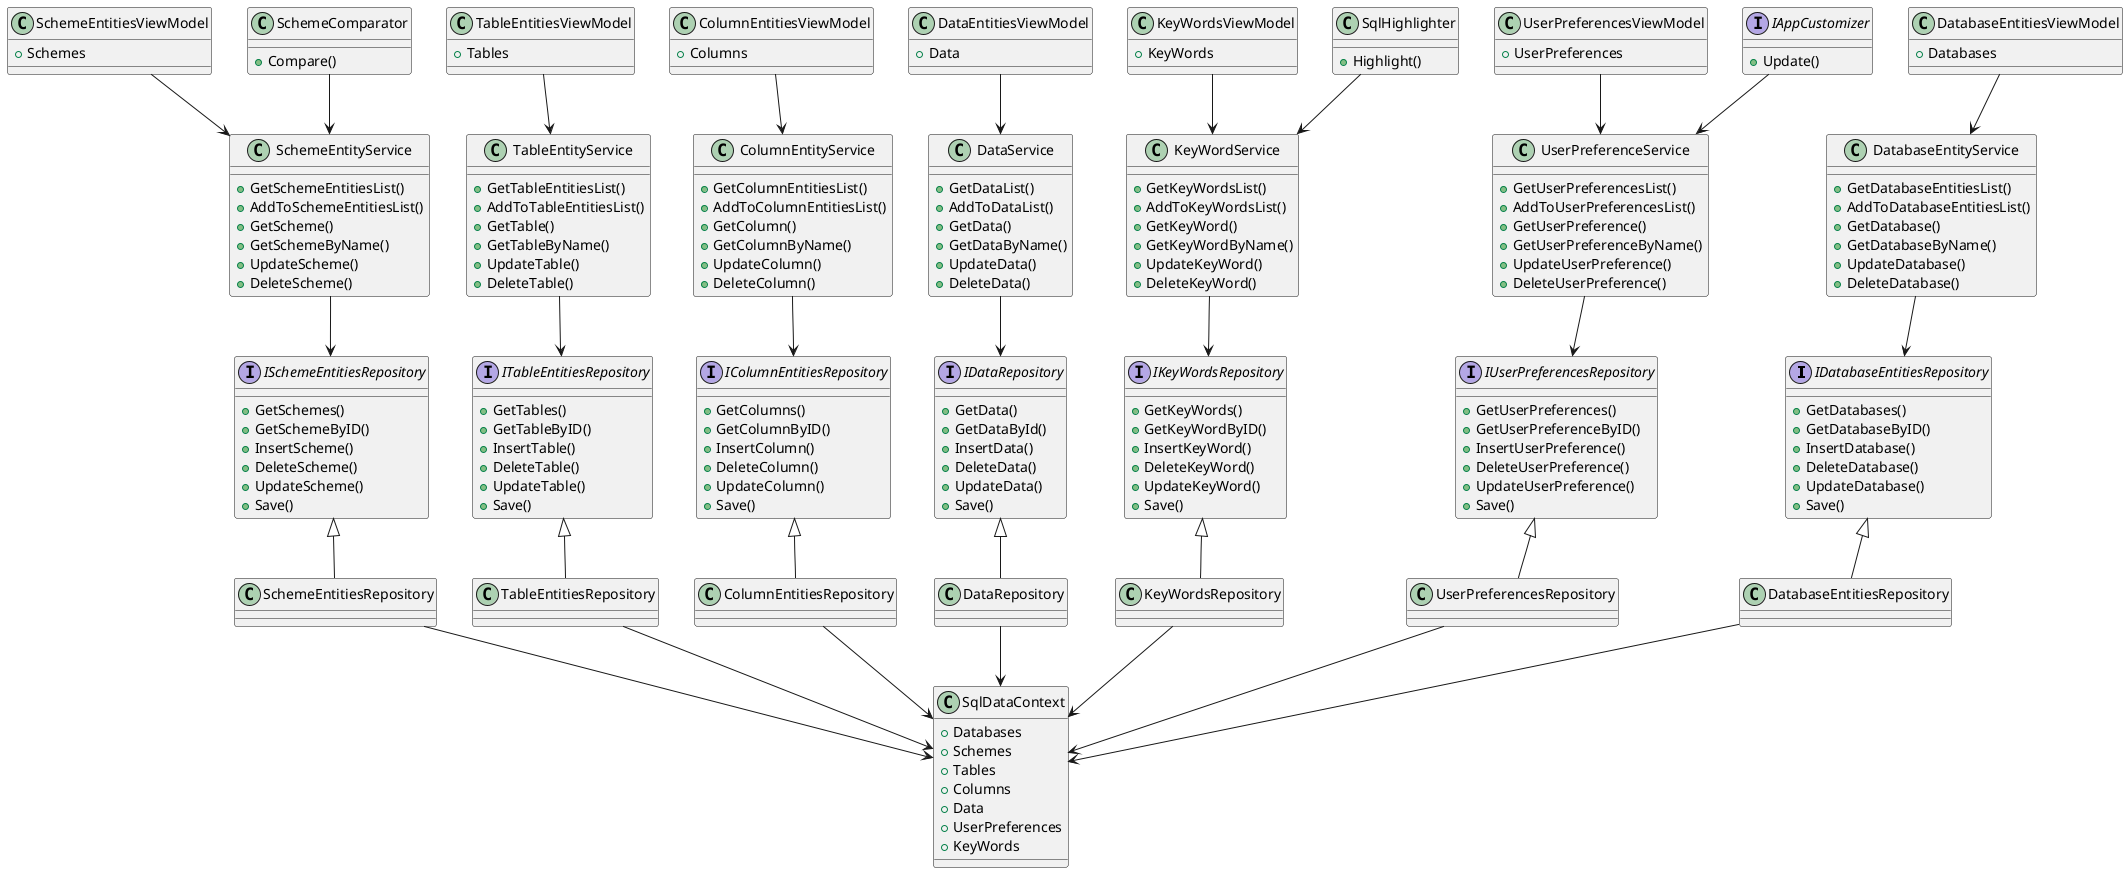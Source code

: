 @startuml Class Diagram
interface IDatabaseEntitiesRepository{
    +GetDatabases()
    +GetDatabaseByID()
    +InsertDatabase()
    +DeleteDatabase()
    +UpdateDatabase()
    +Save()
}
interface ISchemeEntitiesRepository{
    +GetSchemes()
    +GetSchemeByID()
    +InsertScheme()
    +DeleteScheme()
    +UpdateScheme()
    +Save()
}
interface ITableEntitiesRepository{
    +GetTables()
    +GetTableByID()
    +InsertTable()
    +DeleteTable()
    +UpdateTable()
    +Save()
}
interface IColumnEntitiesRepository{
    +GetColumns()
    +GetColumnByID()
    +InsertColumn()
    +DeleteColumn()
    +UpdateColumn()
    +Save()
}
interface IDataRepository{
    +GetData()
    +GetDataById()
    +InsertData()
    +DeleteData()
    +UpdateData()
    +Save()
}
interface IKeyWordsRepository{
    +GetKeyWords()
    +GetKeyWordByID()
    +InsertKeyWord()
    +DeleteKeyWord()
    +UpdateKeyWord()
    +Save()
}
interface IUserPreferencesRepository{
    +GetUserPreferences()
    +GetUserPreferenceByID()
    +InsertUserPreference()
    +DeleteUserPreference()
    +UpdateUserPreference()
    +Save()
}
class DatabaseEntitiesRepository
class SchemeEntitiesRepository
class TableEntitiesRepository
class ColumnEntitiesRepository
class DataRepository
class KeyWordsRepository
class UserPreferencesRepository
class SqlDataContext{
    +Databases
    +Schemes
    +Tables
    +Columns
    +Data
    +UserPreferences
    +KeyWords
}
class DatabaseEntityService{
    +GetDatabaseEntitiesList()
    +AddToDatabaseEntitiesList()
    +GetDatabase()
    +GetDatabaseByName()
    +UpdateDatabase()
    +DeleteDatabase()
}
class SchemeEntityService{
    +GetSchemeEntitiesList()
    +AddToSchemeEntitiesList()
    +GetScheme()
    +GetSchemeByName()
    +UpdateScheme()
    +DeleteScheme()
}
class TableEntityService{
    +GetTableEntitiesList()
    +AddToTableEntitiesList()
    +GetTable()
    +GetTableByName()
    +UpdateTable()
    +DeleteTable()
}
class ColumnEntityService{
    +GetColumnEntitiesList()
    +AddToColumnEntitiesList()
    +GetColumn()
    +GetColumnByName()
    +UpdateColumn()
    +DeleteColumn()
}
class DataService{
    +GetDataList()
    +AddToDataList()
    +GetData()
    +GetDataByName()
    +UpdateData()
    +DeleteData()
}
class KeyWordService{
    +GetKeyWordsList()
    +AddToKeyWordsList()
    +GetKeyWord()
    +GetKeyWordByName()
    +UpdateKeyWord()
    +DeleteKeyWord()
}
class UserPreferenceService{
    +GetUserPreferencesList()
    +AddToUserPreferencesList()
    +GetUserPreference()
    +GetUserPreferenceByName()
    +UpdateUserPreference()
    +DeleteUserPreference()
}

class DatabaseEntitiesViewModel{
    +Databases
}
class SchemeEntitiesViewModel{
    +Schemes
}
class TableEntitiesViewModel{
    +Tables
}
class ColumnEntitiesViewModel{
    +Columns
}
class DataEntitiesViewModel{
    +Data
}
class KeyWordsViewModel{
    +KeyWords
}
class UserPreferencesViewModel{
    +UserPreferences
}

DatabaseEntitiesViewModel --> DatabaseEntityService
DatabaseEntityService --> IDatabaseEntitiesRepository
SchemeEntitiesViewModel --> SchemeEntityService
SchemeEntityService --> ISchemeEntitiesRepository
TableEntitiesViewModel --> TableEntityService
TableEntityService --> ITableEntitiesRepository
ColumnEntitiesViewModel --> ColumnEntityService
ColumnEntityService --> IColumnEntitiesRepository
DataEntitiesViewModel --> DataService
DataService --> IDataRepository
KeyWordsViewModel --> KeyWordService
KeyWordService --> IKeyWordsRepository
UserPreferencesViewModel --> UserPreferenceService
UserPreferenceService --> IUserPreferencesRepository

IDatabaseEntitiesRepository <|-- DatabaseEntitiesRepository
ISchemeEntitiesRepository <|-- SchemeEntitiesRepository
ITableEntitiesRepository <|-- TableEntitiesRepository
IColumnEntitiesRepository <|-- ColumnEntitiesRepository
IDataRepository <|-- DataRepository
IKeyWordsRepository <|-- KeyWordsRepository
IUserPreferencesRepository <|-- UserPreferencesRepository

DatabaseEntitiesRepository --> SqlDataContext
SchemeEntitiesRepository --> SqlDataContext
TableEntitiesRepository --> SqlDataContext
ColumnEntitiesRepository --> SqlDataContext
DataRepository --> SqlDataContext
KeyWordsRepository --> SqlDataContext
UserPreferencesRepository --> SqlDataContext

class SqlHighlighter{
    +Highlight()
}
interface IAppCustomizer{
    +Update()
}
class SchemeComparator{
    +Compare()
}
SqlHighlighter --> KeyWordService
IAppCustomizer --> UserPreferenceService
SchemeComparator --> SchemeEntityService
@enduml